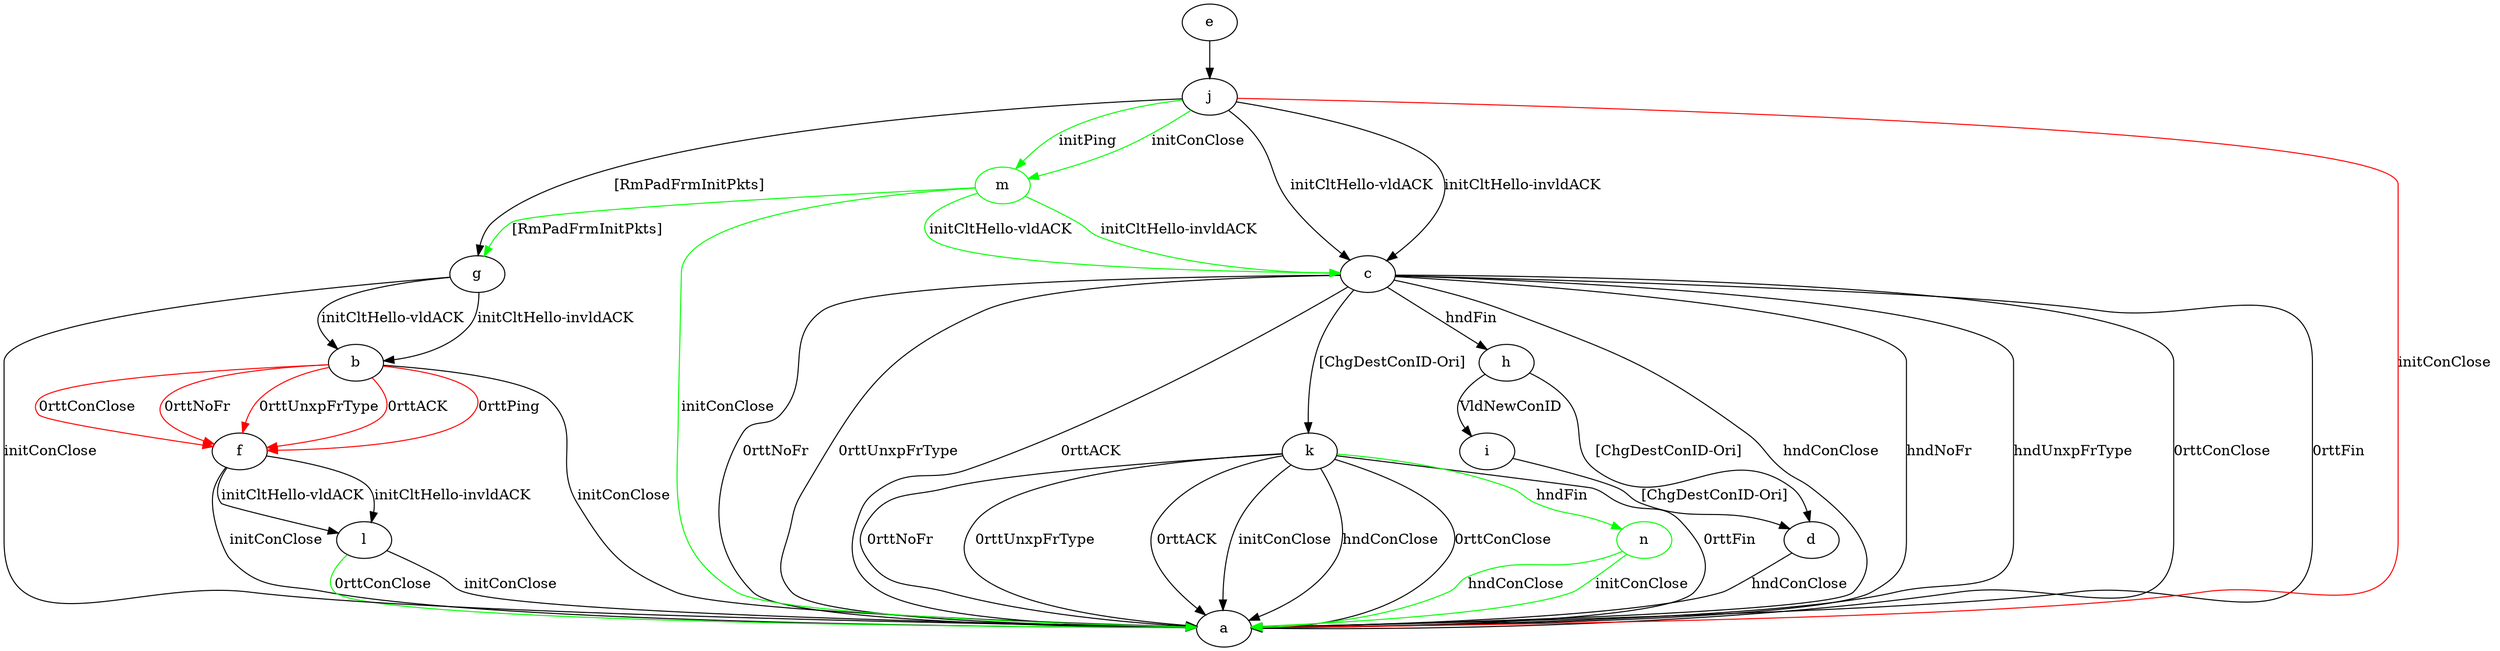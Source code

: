 digraph "" {
	b -> a	[key=0,
		label="initConClose "];
	b -> f	[key=0,
		color=red,
		label="0rttPing "];
	b -> f	[key=1,
		color=red,
		label="0rttConClose "];
	b -> f	[key=2,
		color=red,
		label="0rttNoFr "];
	b -> f	[key=3,
		color=red,
		label="0rttUnxpFrType "];
	b -> f	[key=4,
		color=red,
		label="0rttACK "];
	c -> a	[key=0,
		label="hndConClose "];
	c -> a	[key=1,
		label="hndNoFr "];
	c -> a	[key=2,
		label="hndUnxpFrType "];
	c -> a	[key=3,
		label="0rttConClose "];
	c -> a	[key=4,
		label="0rttFin "];
	c -> a	[key=5,
		label="0rttNoFr "];
	c -> a	[key=6,
		label="0rttUnxpFrType "];
	c -> a	[key=7,
		label="0rttACK "];
	c -> h	[key=0,
		label="hndFin "];
	c -> k	[key=0,
		label="[ChgDestConID-Ori] "];
	d -> a	[key=0,
		label="hndConClose "];
	e -> j	[key=0];
	f -> a	[key=0,
		label="initConClose "];
	f -> l	[key=0,
		label="initCltHello-vldACK "];
	f -> l	[key=1,
		label="initCltHello-invldACK "];
	g -> a	[key=0,
		label="initConClose "];
	g -> b	[key=0,
		label="initCltHello-vldACK "];
	g -> b	[key=1,
		label="initCltHello-invldACK "];
	h -> d	[key=0,
		label="[ChgDestConID-Ori] "];
	h -> i	[key=0,
		label="VldNewConID "];
	i -> d	[key=0,
		label="[ChgDestConID-Ori] "];
	j -> a	[key=0,
		color=red,
		label="initConClose "];
	j -> c	[key=0,
		label="initCltHello-vldACK "];
	j -> c	[key=1,
		label="initCltHello-invldACK "];
	j -> g	[key=0,
		label="[RmPadFrmInitPkts] "];
	m	[color=green];
	j -> m	[key=0,
		color=green,
		label="initPing "];
	j -> m	[key=1,
		color=green,
		label="initConClose "];
	k -> a	[key=0,
		label="initConClose "];
	k -> a	[key=1,
		label="hndConClose "];
	k -> a	[key=2,
		label="0rttConClose "];
	k -> a	[key=3,
		label="0rttFin "];
	k -> a	[key=4,
		label="0rttNoFr "];
	k -> a	[key=5,
		label="0rttUnxpFrType "];
	k -> a	[key=6,
		label="0rttACK "];
	n	[color=green];
	k -> n	[key=0,
		color=green,
		label="hndFin "];
	l -> a	[key=0,
		label="initConClose "];
	l -> a	[key=1,
		color=green,
		label="0rttConClose "];
	m -> a	[key=0,
		color=green,
		label="initConClose "];
	m -> c	[key=0,
		color=green,
		label="initCltHello-vldACK "];
	m -> c	[key=1,
		color=green,
		label="initCltHello-invldACK "];
	m -> g	[key=0,
		color=green,
		label="[RmPadFrmInitPkts] "];
	n -> a	[key=0,
		color=green,
		label="initConClose "];
	n -> a	[key=1,
		color=green,
		label="hndConClose "];
}

